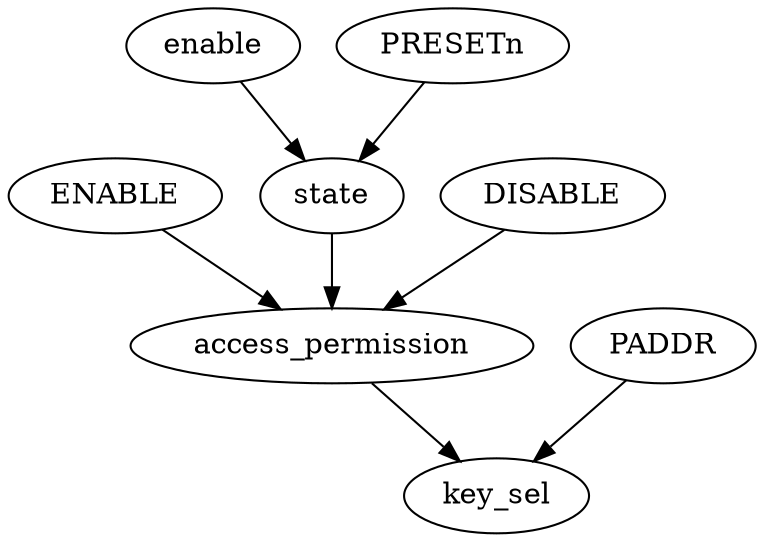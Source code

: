strict digraph "" {
	ENABLE	 [complexity=6,
		importance=0.0265752105081,
		rank=0.00442920175134];
	access_permission	 [complexity=4,
		importance=0.0185406365517,
		rank=0.00463515913791];
	ENABLE -> access_permission;
	key_sel	 [complexity=0,
		importance=0.00866545930508,
		rank=0.0];
	access_permission -> key_sel;
	enable	 [complexity=6,
		importance=0.114588578327,
		rank=0.0190980963879];
	state	 [complexity=5,
		importance=0.0518765723027,
		rank=0.0103753144605];
	enable -> state;
	state -> access_permission;
	DISABLE	 [complexity=6,
		importance=0.0265752105081,
		rank=0.00442920175134];
	DISABLE -> access_permission;
	PADDR	 [complexity=4,
		importance=0.0167000332615,
		rank=0.00417500831537];
	PADDR -> key_sel;
	PRESETn	 [complexity=6,
		importance=0.163664290865,
		rank=0.0272773818108];
	PRESETn -> state;
}
